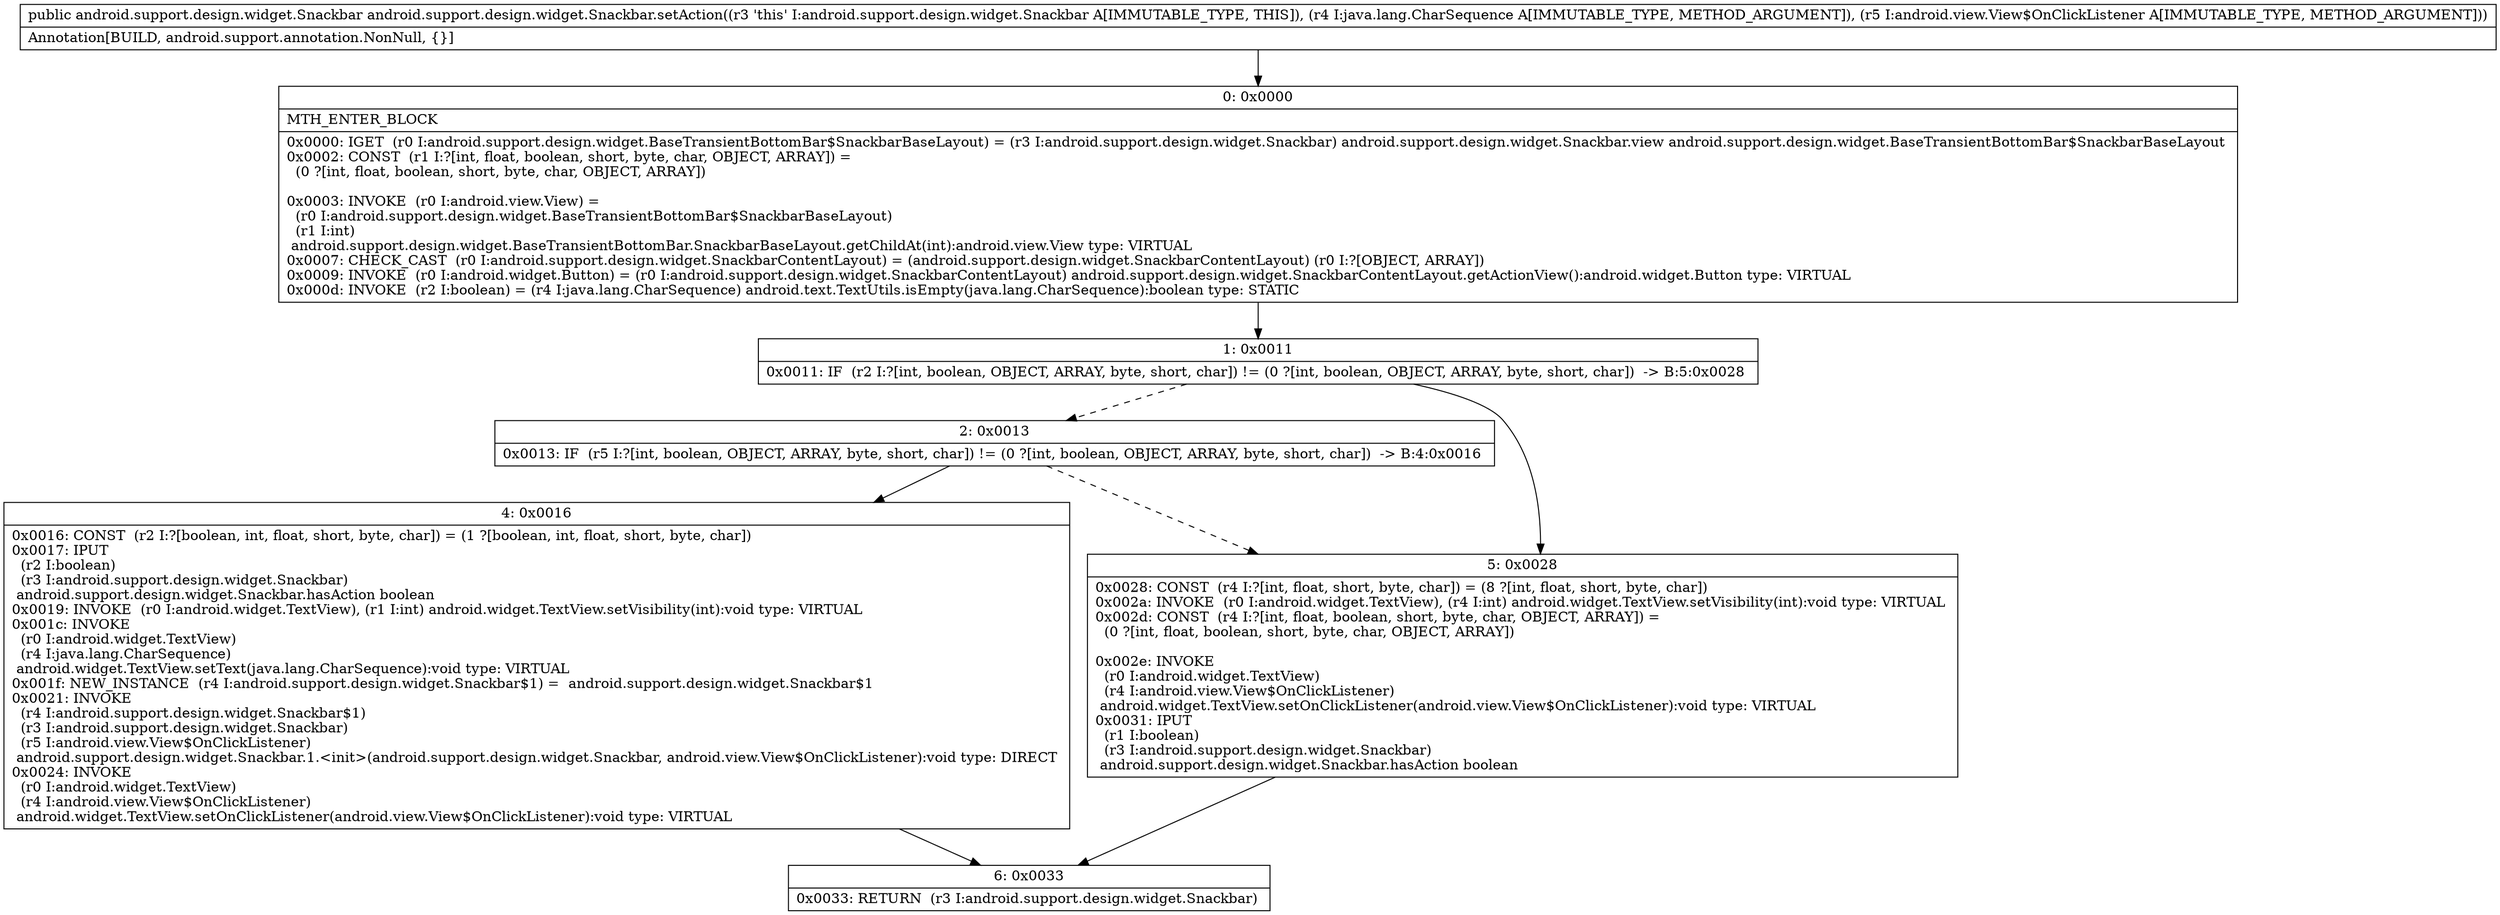 digraph "CFG forandroid.support.design.widget.Snackbar.setAction(Ljava\/lang\/CharSequence;Landroid\/view\/View$OnClickListener;)Landroid\/support\/design\/widget\/Snackbar;" {
Node_0 [shape=record,label="{0\:\ 0x0000|MTH_ENTER_BLOCK\l|0x0000: IGET  (r0 I:android.support.design.widget.BaseTransientBottomBar$SnackbarBaseLayout) = (r3 I:android.support.design.widget.Snackbar) android.support.design.widget.Snackbar.view android.support.design.widget.BaseTransientBottomBar$SnackbarBaseLayout \l0x0002: CONST  (r1 I:?[int, float, boolean, short, byte, char, OBJECT, ARRAY]) = \l  (0 ?[int, float, boolean, short, byte, char, OBJECT, ARRAY])\l \l0x0003: INVOKE  (r0 I:android.view.View) = \l  (r0 I:android.support.design.widget.BaseTransientBottomBar$SnackbarBaseLayout)\l  (r1 I:int)\l android.support.design.widget.BaseTransientBottomBar.SnackbarBaseLayout.getChildAt(int):android.view.View type: VIRTUAL \l0x0007: CHECK_CAST  (r0 I:android.support.design.widget.SnackbarContentLayout) = (android.support.design.widget.SnackbarContentLayout) (r0 I:?[OBJECT, ARRAY]) \l0x0009: INVOKE  (r0 I:android.widget.Button) = (r0 I:android.support.design.widget.SnackbarContentLayout) android.support.design.widget.SnackbarContentLayout.getActionView():android.widget.Button type: VIRTUAL \l0x000d: INVOKE  (r2 I:boolean) = (r4 I:java.lang.CharSequence) android.text.TextUtils.isEmpty(java.lang.CharSequence):boolean type: STATIC \l}"];
Node_1 [shape=record,label="{1\:\ 0x0011|0x0011: IF  (r2 I:?[int, boolean, OBJECT, ARRAY, byte, short, char]) != (0 ?[int, boolean, OBJECT, ARRAY, byte, short, char])  \-\> B:5:0x0028 \l}"];
Node_2 [shape=record,label="{2\:\ 0x0013|0x0013: IF  (r5 I:?[int, boolean, OBJECT, ARRAY, byte, short, char]) != (0 ?[int, boolean, OBJECT, ARRAY, byte, short, char])  \-\> B:4:0x0016 \l}"];
Node_4 [shape=record,label="{4\:\ 0x0016|0x0016: CONST  (r2 I:?[boolean, int, float, short, byte, char]) = (1 ?[boolean, int, float, short, byte, char]) \l0x0017: IPUT  \l  (r2 I:boolean)\l  (r3 I:android.support.design.widget.Snackbar)\l android.support.design.widget.Snackbar.hasAction boolean \l0x0019: INVOKE  (r0 I:android.widget.TextView), (r1 I:int) android.widget.TextView.setVisibility(int):void type: VIRTUAL \l0x001c: INVOKE  \l  (r0 I:android.widget.TextView)\l  (r4 I:java.lang.CharSequence)\l android.widget.TextView.setText(java.lang.CharSequence):void type: VIRTUAL \l0x001f: NEW_INSTANCE  (r4 I:android.support.design.widget.Snackbar$1) =  android.support.design.widget.Snackbar$1 \l0x0021: INVOKE  \l  (r4 I:android.support.design.widget.Snackbar$1)\l  (r3 I:android.support.design.widget.Snackbar)\l  (r5 I:android.view.View$OnClickListener)\l android.support.design.widget.Snackbar.1.\<init\>(android.support.design.widget.Snackbar, android.view.View$OnClickListener):void type: DIRECT \l0x0024: INVOKE  \l  (r0 I:android.widget.TextView)\l  (r4 I:android.view.View$OnClickListener)\l android.widget.TextView.setOnClickListener(android.view.View$OnClickListener):void type: VIRTUAL \l}"];
Node_5 [shape=record,label="{5\:\ 0x0028|0x0028: CONST  (r4 I:?[int, float, short, byte, char]) = (8 ?[int, float, short, byte, char]) \l0x002a: INVOKE  (r0 I:android.widget.TextView), (r4 I:int) android.widget.TextView.setVisibility(int):void type: VIRTUAL \l0x002d: CONST  (r4 I:?[int, float, boolean, short, byte, char, OBJECT, ARRAY]) = \l  (0 ?[int, float, boolean, short, byte, char, OBJECT, ARRAY])\l \l0x002e: INVOKE  \l  (r0 I:android.widget.TextView)\l  (r4 I:android.view.View$OnClickListener)\l android.widget.TextView.setOnClickListener(android.view.View$OnClickListener):void type: VIRTUAL \l0x0031: IPUT  \l  (r1 I:boolean)\l  (r3 I:android.support.design.widget.Snackbar)\l android.support.design.widget.Snackbar.hasAction boolean \l}"];
Node_6 [shape=record,label="{6\:\ 0x0033|0x0033: RETURN  (r3 I:android.support.design.widget.Snackbar) \l}"];
MethodNode[shape=record,label="{public android.support.design.widget.Snackbar android.support.design.widget.Snackbar.setAction((r3 'this' I:android.support.design.widget.Snackbar A[IMMUTABLE_TYPE, THIS]), (r4 I:java.lang.CharSequence A[IMMUTABLE_TYPE, METHOD_ARGUMENT]), (r5 I:android.view.View$OnClickListener A[IMMUTABLE_TYPE, METHOD_ARGUMENT]))  | Annotation[BUILD, android.support.annotation.NonNull, \{\}]\l}"];
MethodNode -> Node_0;
Node_0 -> Node_1;
Node_1 -> Node_2[style=dashed];
Node_1 -> Node_5;
Node_2 -> Node_4;
Node_2 -> Node_5[style=dashed];
Node_4 -> Node_6;
Node_5 -> Node_6;
}

